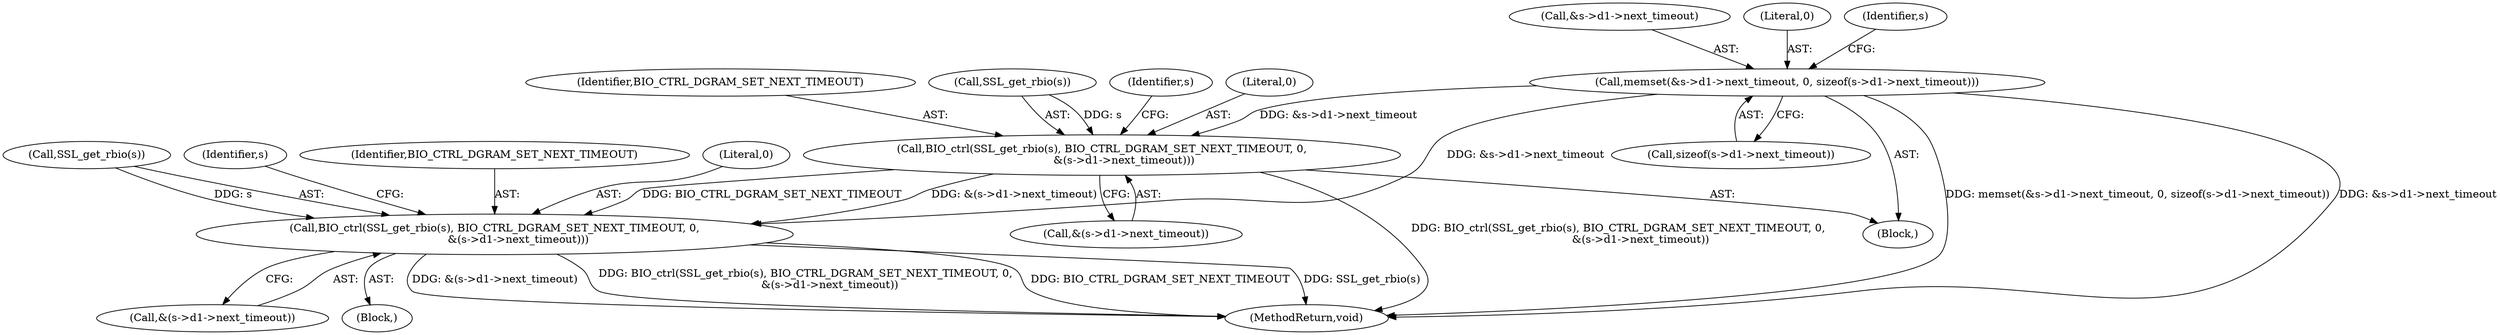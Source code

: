 digraph "0_openssl_f5c7f5dfbaf0d2f7d946d0fe86f08e6bcb36ed0d_0@API" {
"1000638" [label="(Call,memset(&s->d1->next_timeout, 0, sizeof(s->d1->next_timeout)))"];
"1000659" [label="(Call,BIO_ctrl(SSL_get_rbio(s), BIO_CTRL_DGRAM_SET_NEXT_TIMEOUT, 0,\n             &(s->d1->next_timeout)))"];
"1000682" [label="(Call,BIO_ctrl(SSL_get_rbio(s), BIO_CTRL_DGRAM_SET_NEXT_TIMEOUT, 0,\n              &(s->d1->next_timeout)))"];
"1000662" [label="(Identifier,BIO_CTRL_DGRAM_SET_NEXT_TIMEOUT)"];
"1000638" [label="(Call,memset(&s->d1->next_timeout, 0, sizeof(s->d1->next_timeout)))"];
"1000660" [label="(Call,SSL_get_rbio(s))"];
"1000683" [label="(Call,SSL_get_rbio(s))"];
"1000714" [label="(MethodReturn,void)"];
"1000694" [label="(Identifier,s)"];
"1000639" [label="(Call,&s->d1->next_timeout)"];
"1000664" [label="(Call,&(s->d1->next_timeout))"];
"1000671" [label="(Identifier,s)"];
"1000646" [label="(Call,sizeof(s->d1->next_timeout))"];
"1000685" [label="(Identifier,BIO_CTRL_DGRAM_SET_NEXT_TIMEOUT)"];
"1000663" [label="(Literal,0)"];
"1000687" [label="(Call,&(s->d1->next_timeout))"];
"1000645" [label="(Literal,0)"];
"1000655" [label="(Identifier,s)"];
"1000686" [label="(Literal,0)"];
"1000659" [label="(Call,BIO_ctrl(SSL_get_rbio(s), BIO_CTRL_DGRAM_SET_NEXT_TIMEOUT, 0,\n             &(s->d1->next_timeout)))"];
"1000672" [label="(Block,)"];
"1000682" [label="(Call,BIO_ctrl(SSL_get_rbio(s), BIO_CTRL_DGRAM_SET_NEXT_TIMEOUT, 0,\n              &(s->d1->next_timeout)))"];
"1000623" [label="(Block,)"];
"1000638" -> "1000623"  [label="AST: "];
"1000638" -> "1000646"  [label="CFG: "];
"1000639" -> "1000638"  [label="AST: "];
"1000645" -> "1000638"  [label="AST: "];
"1000646" -> "1000638"  [label="AST: "];
"1000655" -> "1000638"  [label="CFG: "];
"1000638" -> "1000714"  [label="DDG: memset(&s->d1->next_timeout, 0, sizeof(s->d1->next_timeout))"];
"1000638" -> "1000714"  [label="DDG: &s->d1->next_timeout"];
"1000638" -> "1000659"  [label="DDG: &s->d1->next_timeout"];
"1000638" -> "1000682"  [label="DDG: &s->d1->next_timeout"];
"1000659" -> "1000623"  [label="AST: "];
"1000659" -> "1000664"  [label="CFG: "];
"1000660" -> "1000659"  [label="AST: "];
"1000662" -> "1000659"  [label="AST: "];
"1000663" -> "1000659"  [label="AST: "];
"1000664" -> "1000659"  [label="AST: "];
"1000671" -> "1000659"  [label="CFG: "];
"1000659" -> "1000714"  [label="DDG: BIO_ctrl(SSL_get_rbio(s), BIO_CTRL_DGRAM_SET_NEXT_TIMEOUT, 0,\n             &(s->d1->next_timeout))"];
"1000660" -> "1000659"  [label="DDG: s"];
"1000659" -> "1000682"  [label="DDG: BIO_CTRL_DGRAM_SET_NEXT_TIMEOUT"];
"1000659" -> "1000682"  [label="DDG: &(s->d1->next_timeout)"];
"1000682" -> "1000672"  [label="AST: "];
"1000682" -> "1000687"  [label="CFG: "];
"1000683" -> "1000682"  [label="AST: "];
"1000685" -> "1000682"  [label="AST: "];
"1000686" -> "1000682"  [label="AST: "];
"1000687" -> "1000682"  [label="AST: "];
"1000694" -> "1000682"  [label="CFG: "];
"1000682" -> "1000714"  [label="DDG: BIO_ctrl(SSL_get_rbio(s), BIO_CTRL_DGRAM_SET_NEXT_TIMEOUT, 0,\n              &(s->d1->next_timeout))"];
"1000682" -> "1000714"  [label="DDG: BIO_CTRL_DGRAM_SET_NEXT_TIMEOUT"];
"1000682" -> "1000714"  [label="DDG: SSL_get_rbio(s)"];
"1000682" -> "1000714"  [label="DDG: &(s->d1->next_timeout)"];
"1000683" -> "1000682"  [label="DDG: s"];
}
